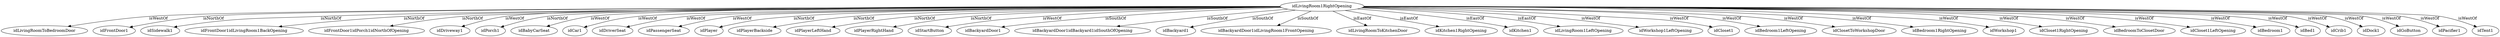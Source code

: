 strict digraph  {
idLivingRoom1RightOpening [node_type=entity_node];
idLivingRoomToBedroomDoor [node_type=entity_node];
idFrontDoor1 [node_type=entity_node];
idSidewalk1 [node_type=entity_node];
idFrontDoor1idLivingRoom1BackOpening [node_type=entity_node];
idFrontDoor1idPorch1idNorthOfOpening [node_type=entity_node];
idDriveway1 [node_type=entity_node];
idPorch1 [node_type=entity_node];
idBabyCarSeat [node_type=entity_node];
idCar1 [node_type=entity_node];
idDriverSeat [node_type=entity_node];
idPassengerSeat [node_type=entity_node];
idPlayer [node_type=entity_node];
idPlayerBackside [node_type=entity_node];
idPlayerLeftHand [node_type=entity_node];
idPlayerRightHand [node_type=entity_node];
idStartButton [node_type=entity_node];
idBackyardDoor1 [node_type=entity_node];
idBackyardDoor1idBackyard1idSouthOfOpening [node_type=entity_node];
idBackyard1 [node_type=entity_node];
idBackyardDoor1idLivingRoom1FrontOpening [node_type=entity_node];
idLivingRoomToKitchenDoor [node_type=entity_node];
idKitchen1RightOpening [node_type=entity_node];
idKitchen1 [node_type=entity_node];
idLivingRoom1LeftOpening [node_type=entity_node];
idWorkshop1LeftOpening [node_type=entity_node];
idCloset1 [node_type=entity_node];
idBedroom1LeftOpening [node_type=entity_node];
idClosetToWorkshopDoor [node_type=entity_node];
idBedroom1RightOpening [node_type=entity_node];
idWorkshop1 [node_type=entity_node];
idCloset1RightOpening [node_type=entity_node];
idBedroomToClosetDoor [node_type=entity_node];
idCloset1LeftOpening [node_type=entity_node];
idBedroom1 [node_type=entity_node];
idBed1 [node_type=entity_node];
idCrib1 [node_type=entity_node];
idDock1 [node_type=entity_node];
idGoButton [node_type=entity_node];
idPacifier1 [node_type=entity_node];
idTent1 [node_type=entity_node];
idLivingRoom1RightOpening -> idLivingRoomToBedroomDoor  [edge_type=relationship, label=isWestOf];
idLivingRoom1RightOpening -> idFrontDoor1  [edge_type=relationship, label=isNorthOf];
idLivingRoom1RightOpening -> idSidewalk1  [edge_type=relationship, label=isNorthOf];
idLivingRoom1RightOpening -> idFrontDoor1idLivingRoom1BackOpening  [edge_type=relationship, label=isNorthOf];
idLivingRoom1RightOpening -> idFrontDoor1idPorch1idNorthOfOpening  [edge_type=relationship, label=isNorthOf];
idLivingRoom1RightOpening -> idDriveway1  [edge_type=relationship, label=isWestOf];
idLivingRoom1RightOpening -> idPorch1  [edge_type=relationship, label=isNorthOf];
idLivingRoom1RightOpening -> idBabyCarSeat  [edge_type=relationship, label=isWestOf];
idLivingRoom1RightOpening -> idCar1  [edge_type=relationship, label=isWestOf];
idLivingRoom1RightOpening -> idDriverSeat  [edge_type=relationship, label=isWestOf];
idLivingRoom1RightOpening -> idPassengerSeat  [edge_type=relationship, label=isWestOf];
idLivingRoom1RightOpening -> idPlayer  [edge_type=relationship, label=isNorthOf];
idLivingRoom1RightOpening -> idPlayerBackside  [edge_type=relationship, label=isNorthOf];
idLivingRoom1RightOpening -> idPlayerLeftHand  [edge_type=relationship, label=isNorthOf];
idLivingRoom1RightOpening -> idPlayerRightHand  [edge_type=relationship, label=isNorthOf];
idLivingRoom1RightOpening -> idStartButton  [edge_type=relationship, label=isWestOf];
idLivingRoom1RightOpening -> idBackyardDoor1  [edge_type=relationship, label=isSouthOf];
idLivingRoom1RightOpening -> idBackyardDoor1idBackyard1idSouthOfOpening  [edge_type=relationship, label=isSouthOf];
idLivingRoom1RightOpening -> idBackyard1  [edge_type=relationship, label=isSouthOf];
idLivingRoom1RightOpening -> idBackyardDoor1idLivingRoom1FrontOpening  [edge_type=relationship, label=isSouthOf];
idLivingRoom1RightOpening -> idLivingRoomToKitchenDoor  [edge_type=relationship, label=isEastOf];
idLivingRoom1RightOpening -> idKitchen1RightOpening  [edge_type=relationship, label=isEastOf];
idLivingRoom1RightOpening -> idKitchen1  [edge_type=relationship, label=isEastOf];
idLivingRoom1RightOpening -> idLivingRoom1LeftOpening  [edge_type=relationship, label=isEastOf];
idLivingRoom1RightOpening -> idWorkshop1LeftOpening  [edge_type=relationship, label=isWestOf];
idLivingRoom1RightOpening -> idCloset1  [edge_type=relationship, label=isWestOf];
idLivingRoom1RightOpening -> idBedroom1LeftOpening  [edge_type=relationship, label=isWestOf];
idLivingRoom1RightOpening -> idClosetToWorkshopDoor  [edge_type=relationship, label=isWestOf];
idLivingRoom1RightOpening -> idBedroom1RightOpening  [edge_type=relationship, label=isWestOf];
idLivingRoom1RightOpening -> idWorkshop1  [edge_type=relationship, label=isWestOf];
idLivingRoom1RightOpening -> idCloset1RightOpening  [edge_type=relationship, label=isWestOf];
idLivingRoom1RightOpening -> idBedroomToClosetDoor  [edge_type=relationship, label=isWestOf];
idLivingRoom1RightOpening -> idCloset1LeftOpening  [edge_type=relationship, label=isWestOf];
idLivingRoom1RightOpening -> idBedroom1  [edge_type=relationship, label=isWestOf];
idLivingRoom1RightOpening -> idBed1  [edge_type=relationship, label=isWestOf];
idLivingRoom1RightOpening -> idCrib1  [edge_type=relationship, label=isWestOf];
idLivingRoom1RightOpening -> idDock1  [edge_type=relationship, label=isWestOf];
idLivingRoom1RightOpening -> idGoButton  [edge_type=relationship, label=isWestOf];
idLivingRoom1RightOpening -> idPacifier1  [edge_type=relationship, label=isWestOf];
idLivingRoom1RightOpening -> idTent1  [edge_type=relationship, label=isWestOf];
}
